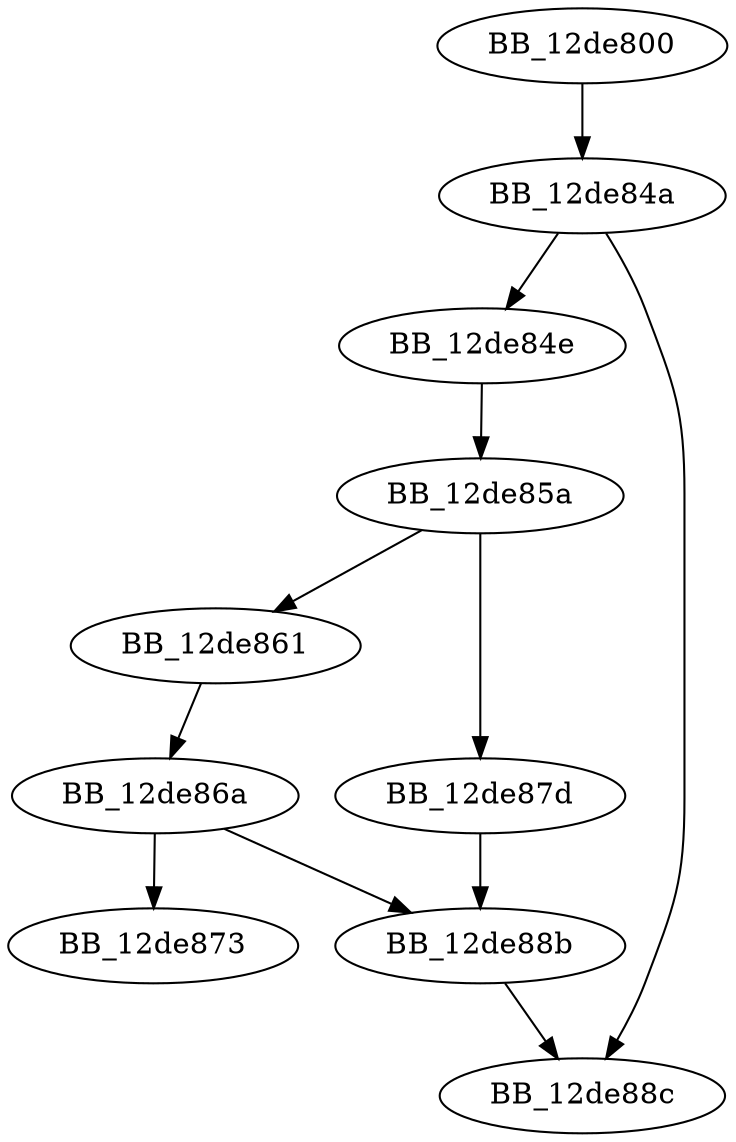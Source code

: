 DiGraph sub_12DE800{
BB_12de800->BB_12de84a
BB_12de84a->BB_12de84e
BB_12de84a->BB_12de88c
BB_12de84e->BB_12de85a
BB_12de85a->BB_12de861
BB_12de85a->BB_12de87d
BB_12de861->BB_12de86a
BB_12de86a->BB_12de873
BB_12de86a->BB_12de88b
BB_12de87d->BB_12de88b
BB_12de88b->BB_12de88c
}
